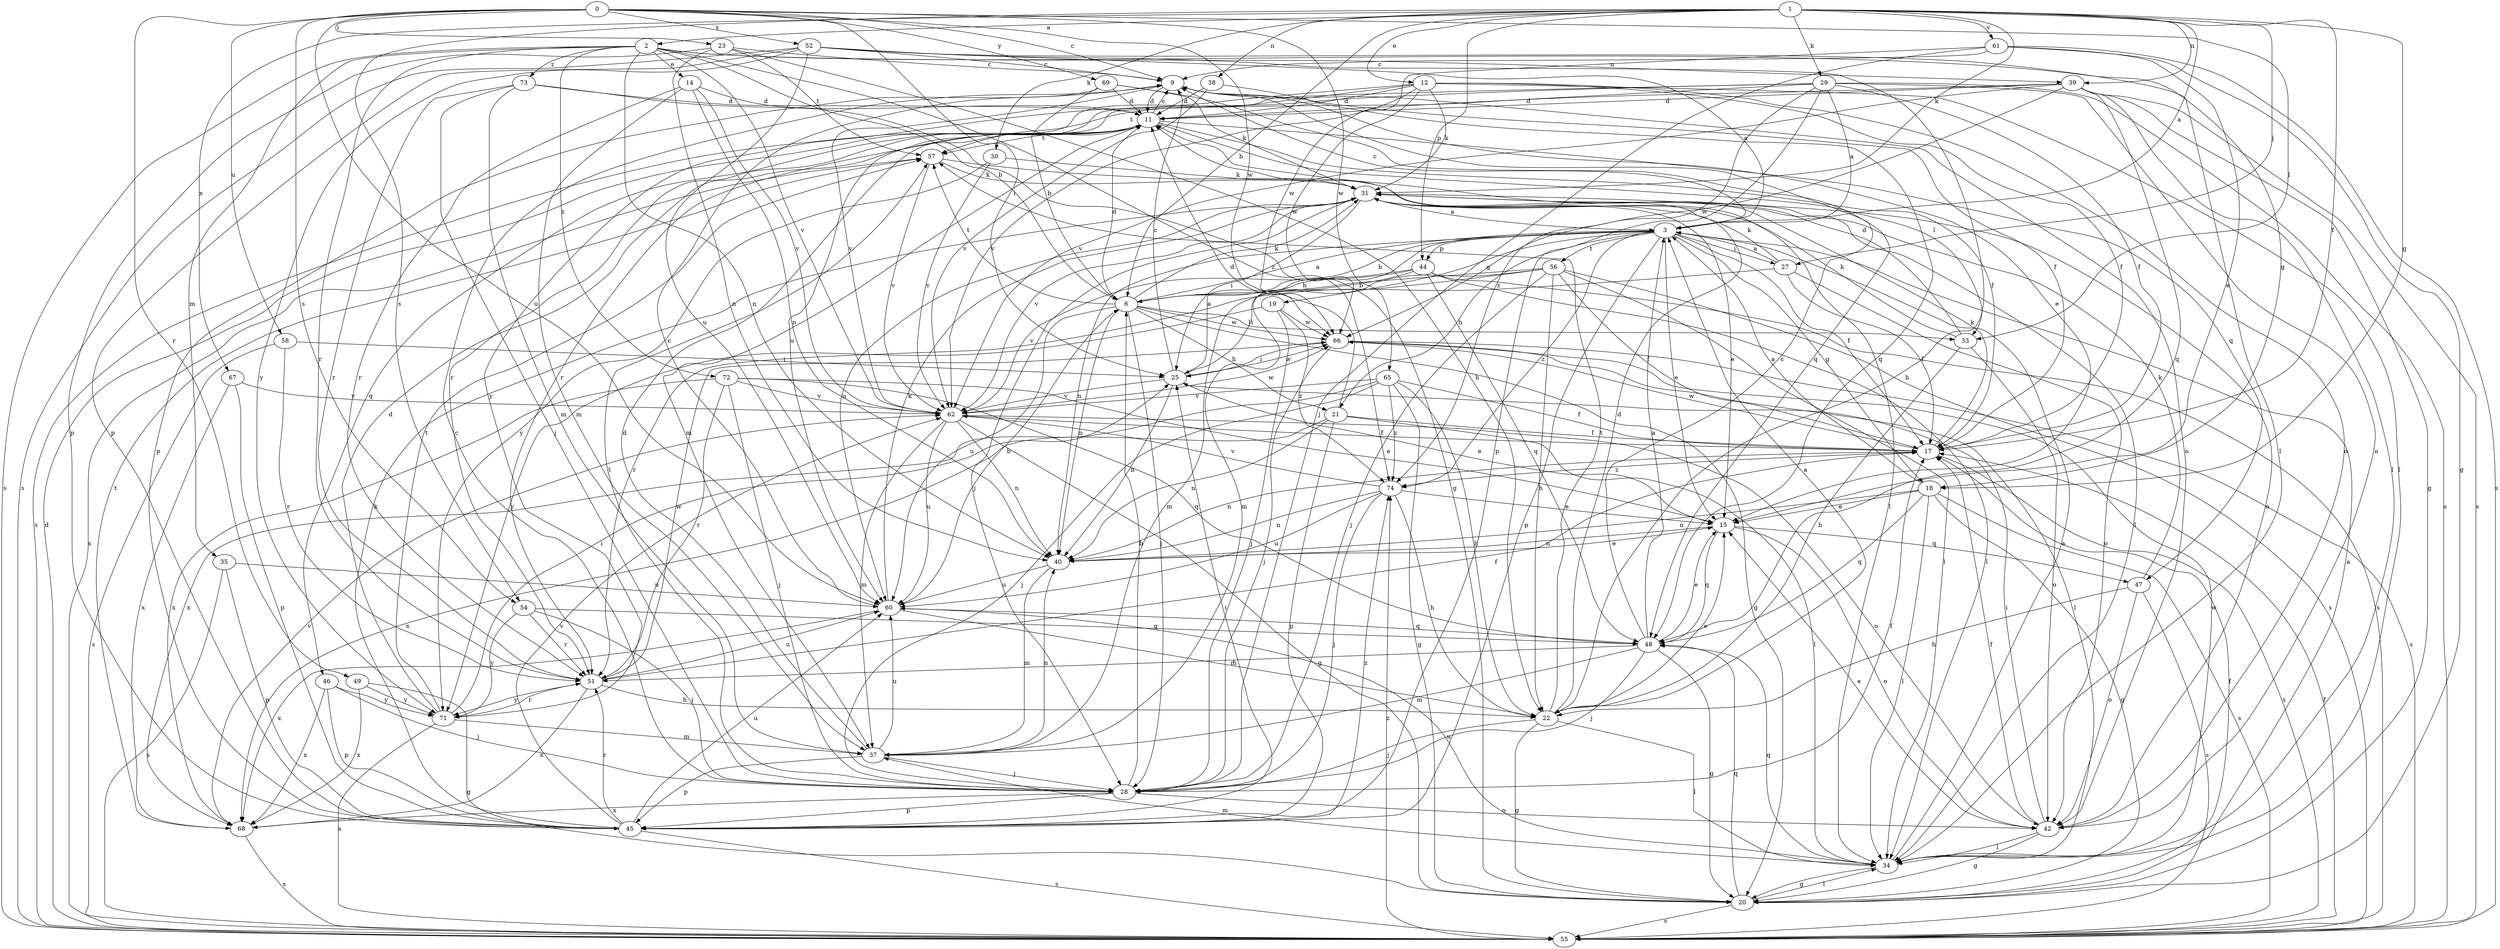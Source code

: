 strict digraph  {
0;
1;
2;
3;
6;
9;
11;
12;
14;
15;
17;
18;
19;
20;
21;
22;
23;
25;
27;
28;
29;
30;
31;
33;
34;
35;
37;
38;
39;
40;
42;
44;
45;
46;
47;
48;
49;
51;
52;
54;
55;
56;
57;
58;
60;
61;
62;
65;
66;
67;
68;
69;
71;
72;
73;
74;
0 -> 9  [label=c];
0 -> 23  [label=i];
0 -> 25  [label=i];
0 -> 33  [label=l];
0 -> 49  [label=r];
0 -> 52  [label=s];
0 -> 54  [label=s];
0 -> 58  [label=u];
0 -> 60  [label=u];
0 -> 65  [label=w];
0 -> 66  [label=w];
0 -> 69  [label=y];
1 -> 2  [label=a];
1 -> 3  [label=a];
1 -> 6  [label=b];
1 -> 12  [label=e];
1 -> 17  [label=f];
1 -> 18  [label=g];
1 -> 27  [label=j];
1 -> 29  [label=k];
1 -> 30  [label=k];
1 -> 31  [label=k];
1 -> 38  [label=n];
1 -> 39  [label=n];
1 -> 44  [label=p];
1 -> 54  [label=s];
1 -> 61  [label=v];
1 -> 67  [label=x];
2 -> 6  [label=b];
2 -> 14  [label=e];
2 -> 18  [label=g];
2 -> 35  [label=m];
2 -> 39  [label=n];
2 -> 40  [label=n];
2 -> 51  [label=r];
2 -> 55  [label=s];
2 -> 62  [label=v];
2 -> 72  [label=z];
2 -> 73  [label=z];
2 -> 74  [label=z];
3 -> 6  [label=b];
3 -> 9  [label=c];
3 -> 15  [label=e];
3 -> 17  [label=f];
3 -> 18  [label=g];
3 -> 19  [label=g];
3 -> 21  [label=h];
3 -> 27  [label=j];
3 -> 40  [label=n];
3 -> 44  [label=p];
3 -> 45  [label=p];
3 -> 56  [label=t];
3 -> 74  [label=z];
6 -> 3  [label=a];
6 -> 11  [label=d];
6 -> 20  [label=g];
6 -> 21  [label=h];
6 -> 28  [label=j];
6 -> 31  [label=k];
6 -> 33  [label=l];
6 -> 40  [label=n];
6 -> 57  [label=t];
6 -> 60  [label=u];
6 -> 66  [label=w];
9 -> 11  [label=d];
9 -> 15  [label=e];
9 -> 17  [label=f];
9 -> 42  [label=o];
9 -> 62  [label=v];
11 -> 9  [label=c];
11 -> 17  [label=f];
11 -> 33  [label=l];
11 -> 37  [label=m];
11 -> 46  [label=q];
11 -> 47  [label=q];
11 -> 55  [label=s];
11 -> 57  [label=t];
12 -> 11  [label=d];
12 -> 17  [label=f];
12 -> 31  [label=k];
12 -> 34  [label=l];
12 -> 42  [label=o];
12 -> 57  [label=t];
12 -> 62  [label=v];
12 -> 66  [label=w];
12 -> 71  [label=y];
14 -> 11  [label=d];
14 -> 37  [label=m];
14 -> 40  [label=n];
14 -> 51  [label=r];
14 -> 62  [label=v];
15 -> 40  [label=n];
15 -> 42  [label=o];
15 -> 47  [label=q];
15 -> 48  [label=q];
17 -> 31  [label=k];
17 -> 40  [label=n];
17 -> 55  [label=s];
17 -> 66  [label=w];
17 -> 74  [label=z];
18 -> 3  [label=a];
18 -> 15  [label=e];
18 -> 20  [label=g];
18 -> 34  [label=l];
18 -> 40  [label=n];
18 -> 48  [label=q];
18 -> 55  [label=s];
19 -> 28  [label=j];
19 -> 66  [label=w];
19 -> 71  [label=y];
19 -> 74  [label=z];
20 -> 3  [label=a];
20 -> 17  [label=f];
20 -> 34  [label=l];
20 -> 48  [label=q];
20 -> 55  [label=s];
21 -> 11  [label=d];
21 -> 17  [label=f];
21 -> 34  [label=l];
21 -> 40  [label=n];
21 -> 45  [label=p];
21 -> 68  [label=x];
22 -> 3  [label=a];
22 -> 11  [label=d];
22 -> 15  [label=e];
22 -> 20  [label=g];
22 -> 28  [label=j];
22 -> 34  [label=l];
22 -> 57  [label=t];
23 -> 9  [label=c];
23 -> 22  [label=h];
23 -> 40  [label=n];
23 -> 45  [label=p];
23 -> 57  [label=t];
25 -> 3  [label=a];
25 -> 9  [label=c];
25 -> 15  [label=e];
25 -> 40  [label=n];
25 -> 62  [label=v];
25 -> 66  [label=w];
27 -> 3  [label=a];
27 -> 17  [label=f];
27 -> 31  [label=k];
27 -> 42  [label=o];
27 -> 51  [label=r];
28 -> 6  [label=b];
28 -> 9  [label=c];
28 -> 17  [label=f];
28 -> 42  [label=o];
28 -> 45  [label=p];
28 -> 57  [label=t];
28 -> 68  [label=x];
29 -> 3  [label=a];
29 -> 11  [label=d];
29 -> 17  [label=f];
29 -> 42  [label=o];
29 -> 45  [label=p];
29 -> 51  [label=r];
29 -> 55  [label=s];
29 -> 60  [label=u];
29 -> 74  [label=z];
30 -> 31  [label=k];
30 -> 62  [label=v];
30 -> 71  [label=y];
31 -> 3  [label=a];
31 -> 15  [label=e];
31 -> 25  [label=i];
31 -> 28  [label=j];
31 -> 34  [label=l];
31 -> 42  [label=o];
31 -> 60  [label=u];
31 -> 62  [label=v];
33 -> 11  [label=d];
33 -> 22  [label=h];
33 -> 31  [label=k];
33 -> 42  [label=o];
34 -> 3  [label=a];
34 -> 20  [label=g];
34 -> 37  [label=m];
34 -> 48  [label=q];
34 -> 60  [label=u];
34 -> 66  [label=w];
35 -> 45  [label=p];
35 -> 55  [label=s];
35 -> 60  [label=u];
37 -> 11  [label=d];
37 -> 28  [label=j];
37 -> 40  [label=n];
37 -> 45  [label=p];
37 -> 60  [label=u];
38 -> 11  [label=d];
38 -> 48  [label=q];
38 -> 62  [label=v];
39 -> 11  [label=d];
39 -> 20  [label=g];
39 -> 34  [label=l];
39 -> 48  [label=q];
39 -> 51  [label=r];
39 -> 55  [label=s];
39 -> 62  [label=v];
39 -> 66  [label=w];
40 -> 15  [label=e];
40 -> 37  [label=m];
40 -> 60  [label=u];
42 -> 15  [label=e];
42 -> 17  [label=f];
42 -> 20  [label=g];
42 -> 25  [label=i];
42 -> 34  [label=l];
44 -> 6  [label=b];
44 -> 34  [label=l];
44 -> 37  [label=m];
44 -> 48  [label=q];
44 -> 55  [label=s];
44 -> 62  [label=v];
45 -> 25  [label=i];
45 -> 31  [label=k];
45 -> 51  [label=r];
45 -> 55  [label=s];
45 -> 60  [label=u];
45 -> 62  [label=v];
45 -> 74  [label=z];
46 -> 28  [label=j];
46 -> 45  [label=p];
46 -> 68  [label=x];
46 -> 71  [label=y];
47 -> 22  [label=h];
47 -> 31  [label=k];
47 -> 42  [label=o];
47 -> 55  [label=s];
48 -> 3  [label=a];
48 -> 9  [label=c];
48 -> 15  [label=e];
48 -> 20  [label=g];
48 -> 28  [label=j];
48 -> 37  [label=m];
48 -> 51  [label=r];
49 -> 20  [label=g];
49 -> 68  [label=x];
49 -> 71  [label=y];
51 -> 17  [label=f];
51 -> 22  [label=h];
51 -> 60  [label=u];
51 -> 66  [label=w];
51 -> 68  [label=x];
51 -> 71  [label=y];
52 -> 3  [label=a];
52 -> 9  [label=c];
52 -> 22  [label=h];
52 -> 34  [label=l];
52 -> 45  [label=p];
52 -> 55  [label=s];
52 -> 60  [label=u];
52 -> 71  [label=y];
54 -> 28  [label=j];
54 -> 48  [label=q];
54 -> 51  [label=r];
54 -> 71  [label=y];
55 -> 11  [label=d];
55 -> 17  [label=f];
55 -> 74  [label=z];
56 -> 6  [label=b];
56 -> 17  [label=f];
56 -> 22  [label=h];
56 -> 25  [label=i];
56 -> 28  [label=j];
56 -> 34  [label=l];
56 -> 37  [label=m];
56 -> 55  [label=s];
57 -> 31  [label=k];
57 -> 34  [label=l];
57 -> 55  [label=s];
57 -> 62  [label=v];
58 -> 25  [label=i];
58 -> 51  [label=r];
58 -> 55  [label=s];
60 -> 6  [label=b];
60 -> 9  [label=c];
60 -> 22  [label=h];
60 -> 31  [label=k];
60 -> 48  [label=q];
60 -> 68  [label=x];
61 -> 9  [label=c];
61 -> 15  [label=e];
61 -> 20  [label=g];
61 -> 28  [label=j];
61 -> 55  [label=s];
61 -> 66  [label=w];
62 -> 17  [label=f];
62 -> 20  [label=g];
62 -> 37  [label=m];
62 -> 40  [label=n];
62 -> 42  [label=o];
62 -> 60  [label=u];
62 -> 66  [label=w];
65 -> 17  [label=f];
65 -> 20  [label=g];
65 -> 22  [label=h];
65 -> 28  [label=j];
65 -> 62  [label=v];
65 -> 68  [label=x];
65 -> 74  [label=z];
66 -> 25  [label=i];
66 -> 28  [label=j];
66 -> 34  [label=l];
66 -> 55  [label=s];
67 -> 45  [label=p];
67 -> 62  [label=v];
67 -> 68  [label=x];
68 -> 55  [label=s];
68 -> 57  [label=t];
68 -> 62  [label=v];
69 -> 6  [label=b];
69 -> 11  [label=d];
69 -> 31  [label=k];
69 -> 45  [label=p];
69 -> 48  [label=q];
71 -> 11  [label=d];
71 -> 25  [label=i];
71 -> 37  [label=m];
71 -> 51  [label=r];
71 -> 55  [label=s];
71 -> 57  [label=t];
72 -> 15  [label=e];
72 -> 28  [label=j];
72 -> 48  [label=q];
72 -> 51  [label=r];
72 -> 62  [label=v];
72 -> 68  [label=x];
73 -> 11  [label=d];
73 -> 20  [label=g];
73 -> 28  [label=j];
73 -> 37  [label=m];
73 -> 51  [label=r];
74 -> 15  [label=e];
74 -> 22  [label=h];
74 -> 28  [label=j];
74 -> 40  [label=n];
74 -> 60  [label=u];
74 -> 62  [label=v];
}
